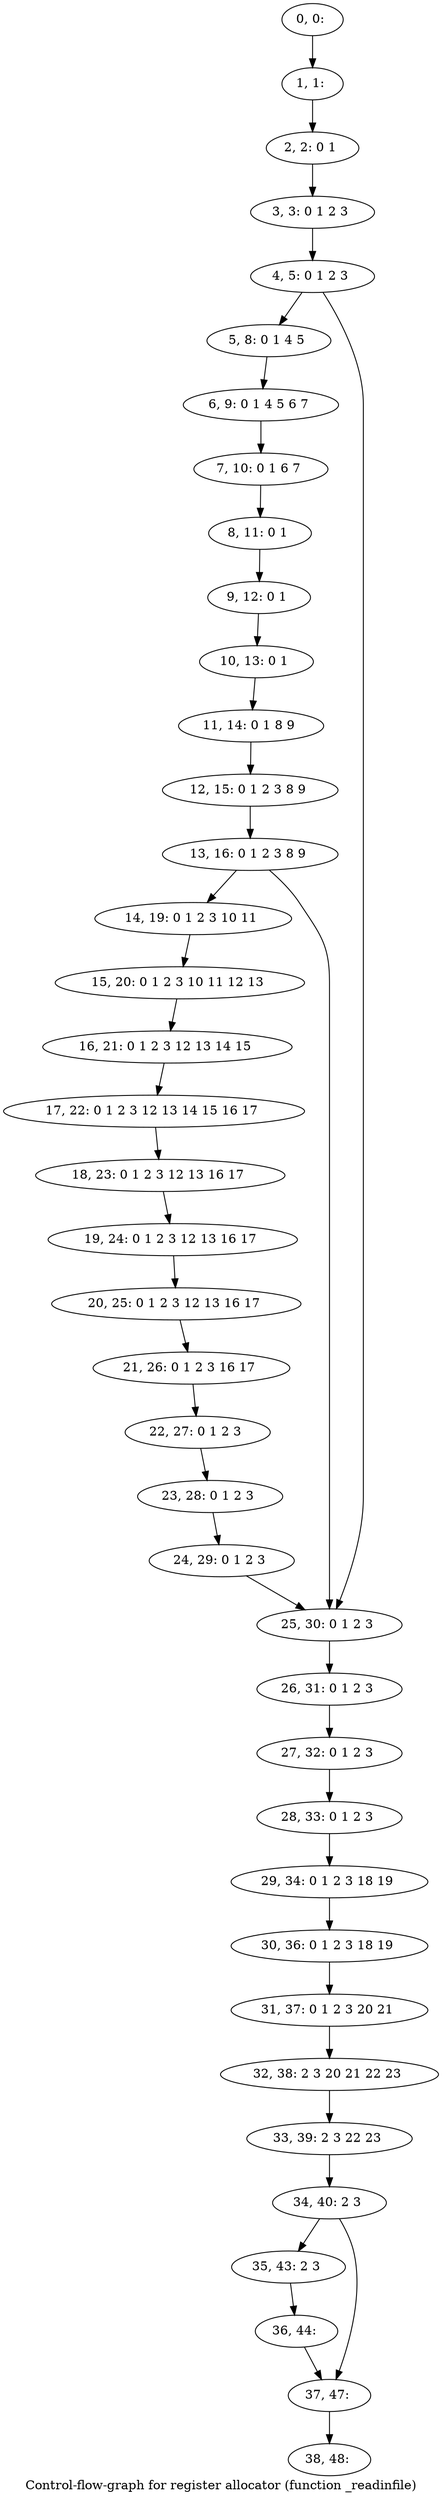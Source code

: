 digraph G {
graph [label="Control-flow-graph for register allocator (function _readinfile)"]
0[label="0, 0: "];
1[label="1, 1: "];
2[label="2, 2: 0 1 "];
3[label="3, 3: 0 1 2 3 "];
4[label="4, 5: 0 1 2 3 "];
5[label="5, 8: 0 1 4 5 "];
6[label="6, 9: 0 1 4 5 6 7 "];
7[label="7, 10: 0 1 6 7 "];
8[label="8, 11: 0 1 "];
9[label="9, 12: 0 1 "];
10[label="10, 13: 0 1 "];
11[label="11, 14: 0 1 8 9 "];
12[label="12, 15: 0 1 2 3 8 9 "];
13[label="13, 16: 0 1 2 3 8 9 "];
14[label="14, 19: 0 1 2 3 10 11 "];
15[label="15, 20: 0 1 2 3 10 11 12 13 "];
16[label="16, 21: 0 1 2 3 12 13 14 15 "];
17[label="17, 22: 0 1 2 3 12 13 14 15 16 17 "];
18[label="18, 23: 0 1 2 3 12 13 16 17 "];
19[label="19, 24: 0 1 2 3 12 13 16 17 "];
20[label="20, 25: 0 1 2 3 12 13 16 17 "];
21[label="21, 26: 0 1 2 3 16 17 "];
22[label="22, 27: 0 1 2 3 "];
23[label="23, 28: 0 1 2 3 "];
24[label="24, 29: 0 1 2 3 "];
25[label="25, 30: 0 1 2 3 "];
26[label="26, 31: 0 1 2 3 "];
27[label="27, 32: 0 1 2 3 "];
28[label="28, 33: 0 1 2 3 "];
29[label="29, 34: 0 1 2 3 18 19 "];
30[label="30, 36: 0 1 2 3 18 19 "];
31[label="31, 37: 0 1 2 3 20 21 "];
32[label="32, 38: 2 3 20 21 22 23 "];
33[label="33, 39: 2 3 22 23 "];
34[label="34, 40: 2 3 "];
35[label="35, 43: 2 3 "];
36[label="36, 44: "];
37[label="37, 47: "];
38[label="38, 48: "];
0->1 ;
1->2 ;
2->3 ;
3->4 ;
4->5 ;
4->25 ;
5->6 ;
6->7 ;
7->8 ;
8->9 ;
9->10 ;
10->11 ;
11->12 ;
12->13 ;
13->14 ;
13->25 ;
14->15 ;
15->16 ;
16->17 ;
17->18 ;
18->19 ;
19->20 ;
20->21 ;
21->22 ;
22->23 ;
23->24 ;
24->25 ;
25->26 ;
26->27 ;
27->28 ;
28->29 ;
29->30 ;
30->31 ;
31->32 ;
32->33 ;
33->34 ;
34->35 ;
34->37 ;
35->36 ;
36->37 ;
37->38 ;
}
